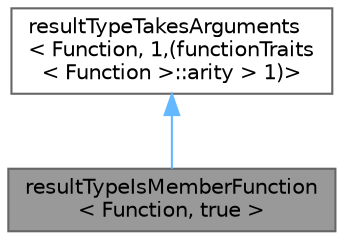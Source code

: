 digraph "resultTypeIsMemberFunction&lt; Function, true &gt;"
{
 // LATEX_PDF_SIZE
  bgcolor="transparent";
  edge [fontname=Helvetica,fontsize=10,labelfontname=Helvetica,labelfontsize=10];
  node [fontname=Helvetica,fontsize=10,shape=box,height=0.2,width=0.4];
  Node1 [id="Node000001",label="resultTypeIsMemberFunction\l\< Function, true \>",height=0.2,width=0.4,color="gray40", fillcolor="grey60", style="filled", fontcolor="black",tooltip=" "];
  Node2 -> Node1 [id="edge1_Node000001_Node000002",dir="back",color="steelblue1",style="solid",tooltip=" "];
  Node2 [id="Node000002",label="resultTypeTakesArguments\l\< Function, 1,(functionTraits\l\< Function \>::arity \> 1)\>",height=0.2,width=0.4,color="gray40", fillcolor="white", style="filled",tooltip=" "];
}

